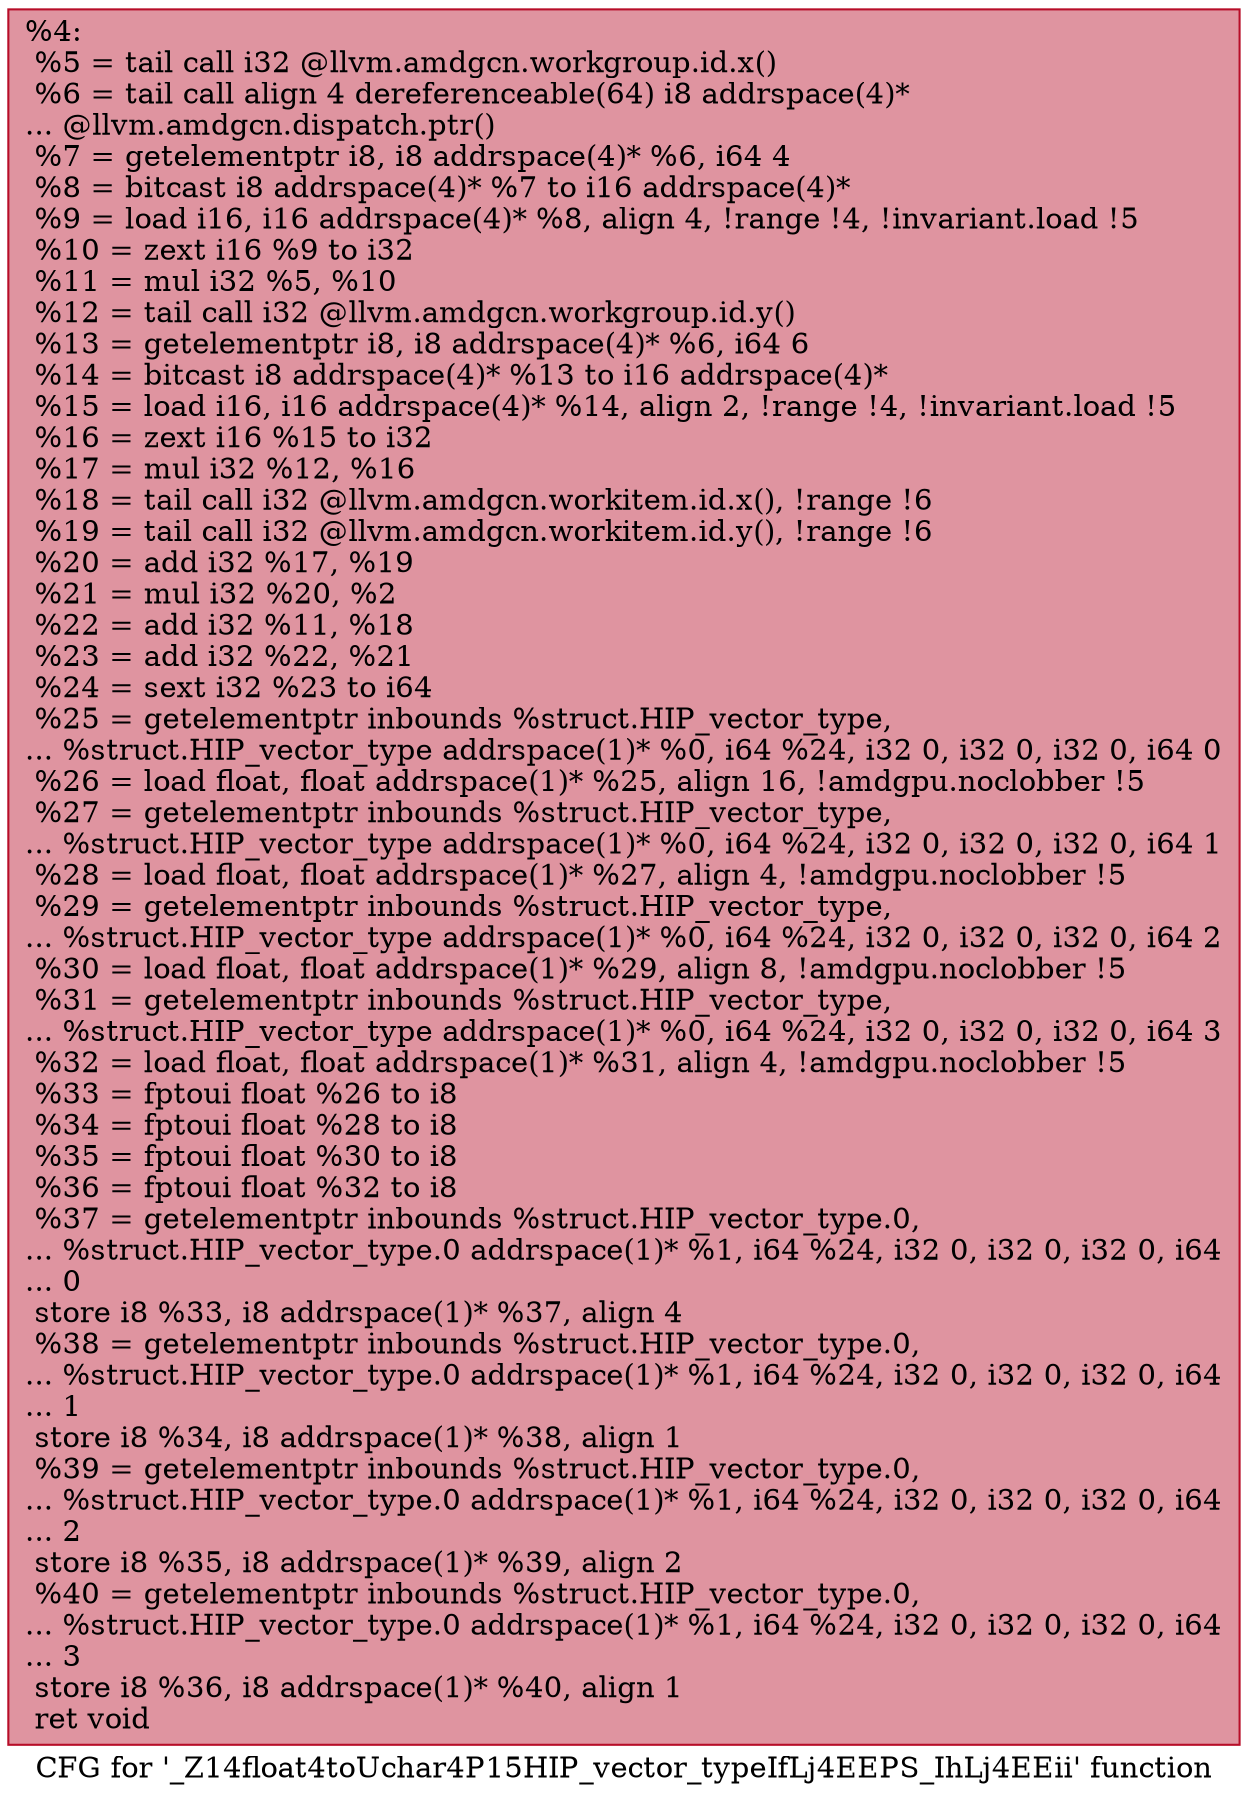 digraph "CFG for '_Z14float4toUchar4P15HIP_vector_typeIfLj4EEPS_IhLj4EEii' function" {
	label="CFG for '_Z14float4toUchar4P15HIP_vector_typeIfLj4EEPS_IhLj4EEii' function";

	Node0x4afc2e0 [shape=record,color="#b70d28ff", style=filled, fillcolor="#b70d2870",label="{%4:\l  %5 = tail call i32 @llvm.amdgcn.workgroup.id.x()\l  %6 = tail call align 4 dereferenceable(64) i8 addrspace(4)*\l... @llvm.amdgcn.dispatch.ptr()\l  %7 = getelementptr i8, i8 addrspace(4)* %6, i64 4\l  %8 = bitcast i8 addrspace(4)* %7 to i16 addrspace(4)*\l  %9 = load i16, i16 addrspace(4)* %8, align 4, !range !4, !invariant.load !5\l  %10 = zext i16 %9 to i32\l  %11 = mul i32 %5, %10\l  %12 = tail call i32 @llvm.amdgcn.workgroup.id.y()\l  %13 = getelementptr i8, i8 addrspace(4)* %6, i64 6\l  %14 = bitcast i8 addrspace(4)* %13 to i16 addrspace(4)*\l  %15 = load i16, i16 addrspace(4)* %14, align 2, !range !4, !invariant.load !5\l  %16 = zext i16 %15 to i32\l  %17 = mul i32 %12, %16\l  %18 = tail call i32 @llvm.amdgcn.workitem.id.x(), !range !6\l  %19 = tail call i32 @llvm.amdgcn.workitem.id.y(), !range !6\l  %20 = add i32 %17, %19\l  %21 = mul i32 %20, %2\l  %22 = add i32 %11, %18\l  %23 = add i32 %22, %21\l  %24 = sext i32 %23 to i64\l  %25 = getelementptr inbounds %struct.HIP_vector_type,\l... %struct.HIP_vector_type addrspace(1)* %0, i64 %24, i32 0, i32 0, i32 0, i64 0\l  %26 = load float, float addrspace(1)* %25, align 16, !amdgpu.noclobber !5\l  %27 = getelementptr inbounds %struct.HIP_vector_type,\l... %struct.HIP_vector_type addrspace(1)* %0, i64 %24, i32 0, i32 0, i32 0, i64 1\l  %28 = load float, float addrspace(1)* %27, align 4, !amdgpu.noclobber !5\l  %29 = getelementptr inbounds %struct.HIP_vector_type,\l... %struct.HIP_vector_type addrspace(1)* %0, i64 %24, i32 0, i32 0, i32 0, i64 2\l  %30 = load float, float addrspace(1)* %29, align 8, !amdgpu.noclobber !5\l  %31 = getelementptr inbounds %struct.HIP_vector_type,\l... %struct.HIP_vector_type addrspace(1)* %0, i64 %24, i32 0, i32 0, i32 0, i64 3\l  %32 = load float, float addrspace(1)* %31, align 4, !amdgpu.noclobber !5\l  %33 = fptoui float %26 to i8\l  %34 = fptoui float %28 to i8\l  %35 = fptoui float %30 to i8\l  %36 = fptoui float %32 to i8\l  %37 = getelementptr inbounds %struct.HIP_vector_type.0,\l... %struct.HIP_vector_type.0 addrspace(1)* %1, i64 %24, i32 0, i32 0, i32 0, i64\l... 0\l  store i8 %33, i8 addrspace(1)* %37, align 4\l  %38 = getelementptr inbounds %struct.HIP_vector_type.0,\l... %struct.HIP_vector_type.0 addrspace(1)* %1, i64 %24, i32 0, i32 0, i32 0, i64\l... 1\l  store i8 %34, i8 addrspace(1)* %38, align 1\l  %39 = getelementptr inbounds %struct.HIP_vector_type.0,\l... %struct.HIP_vector_type.0 addrspace(1)* %1, i64 %24, i32 0, i32 0, i32 0, i64\l... 2\l  store i8 %35, i8 addrspace(1)* %39, align 2\l  %40 = getelementptr inbounds %struct.HIP_vector_type.0,\l... %struct.HIP_vector_type.0 addrspace(1)* %1, i64 %24, i32 0, i32 0, i32 0, i64\l... 3\l  store i8 %36, i8 addrspace(1)* %40, align 1\l  ret void\l}"];
}
